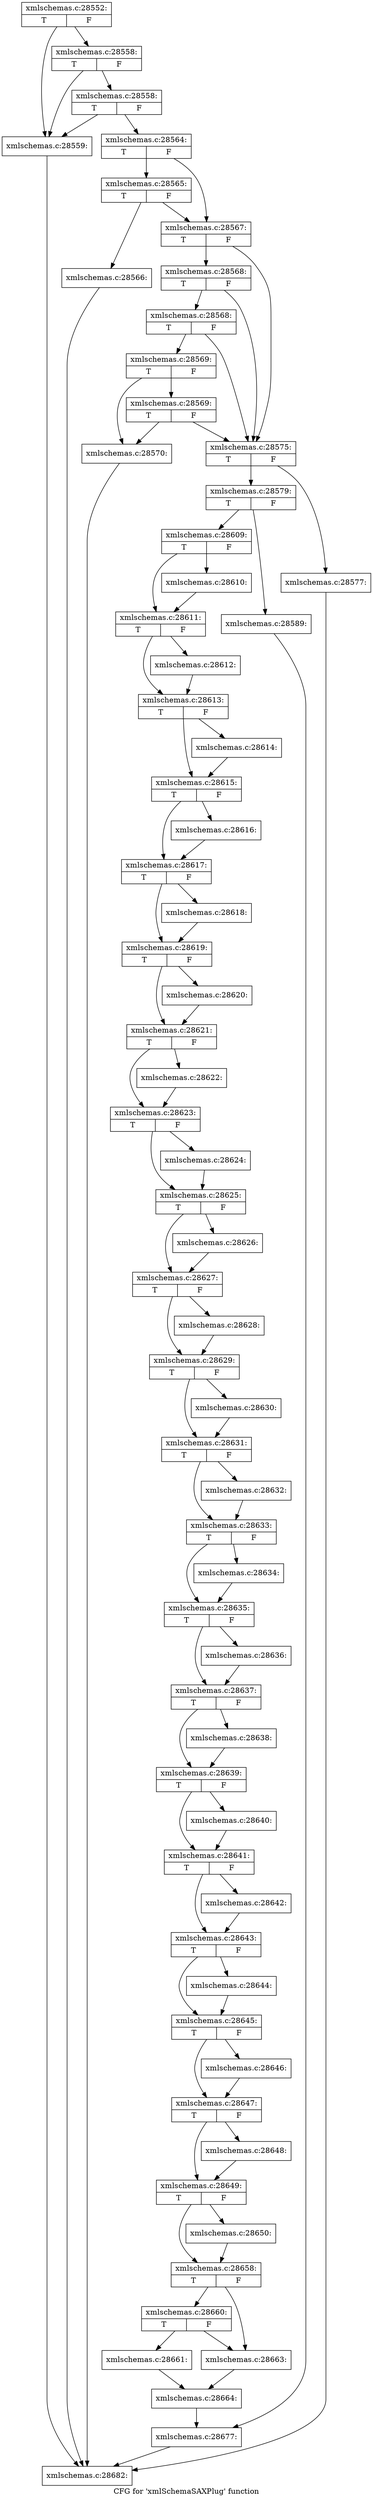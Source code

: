digraph "CFG for 'xmlSchemaSAXPlug' function" {
	label="CFG for 'xmlSchemaSAXPlug' function";

	Node0x476cca0 [shape=record,label="{xmlschemas.c:28552:|{<s0>T|<s1>F}}"];
	Node0x476cca0 -> Node0x4ad37e0;
	Node0x476cca0 -> Node0x4ad3900;
	Node0x4ad3900 [shape=record,label="{xmlschemas.c:28558:|{<s0>T|<s1>F}}"];
	Node0x4ad3900 -> Node0x4ad37e0;
	Node0x4ad3900 -> Node0x4ad3880;
	Node0x4ad3880 [shape=record,label="{xmlschemas.c:28558:|{<s0>T|<s1>F}}"];
	Node0x4ad3880 -> Node0x4ad37e0;
	Node0x4ad3880 -> Node0x4ad3830;
	Node0x4ad37e0 [shape=record,label="{xmlschemas.c:28559:}"];
	Node0x4ad37e0 -> Node0x477b690;
	Node0x4ad3830 [shape=record,label="{xmlschemas.c:28564:|{<s0>T|<s1>F}}"];
	Node0x4ad3830 -> Node0x4ad44c0;
	Node0x4ad3830 -> Node0x4ad4470;
	Node0x4ad44c0 [shape=record,label="{xmlschemas.c:28565:|{<s0>T|<s1>F}}"];
	Node0x4ad44c0 -> Node0x4ad4420;
	Node0x4ad44c0 -> Node0x4ad4470;
	Node0x4ad4420 [shape=record,label="{xmlschemas.c:28566:}"];
	Node0x4ad4420 -> Node0x477b690;
	Node0x4ad4470 [shape=record,label="{xmlschemas.c:28567:|{<s0>T|<s1>F}}"];
	Node0x4ad4470 -> Node0x4ad4ec0;
	Node0x4ad4470 -> Node0x4ad4d70;
	Node0x4ad4ec0 [shape=record,label="{xmlschemas.c:28568:|{<s0>T|<s1>F}}"];
	Node0x4ad4ec0 -> Node0x4ad4e40;
	Node0x4ad4ec0 -> Node0x4ad4d70;
	Node0x4ad4e40 [shape=record,label="{xmlschemas.c:28568:|{<s0>T|<s1>F}}"];
	Node0x4ad4e40 -> Node0x4ad4dc0;
	Node0x4ad4e40 -> Node0x4ad4d70;
	Node0x4ad4dc0 [shape=record,label="{xmlschemas.c:28569:|{<s0>T|<s1>F}}"];
	Node0x4ad4dc0 -> Node0x4ad4d20;
	Node0x4ad4dc0 -> Node0x4ad5860;
	Node0x4ad5860 [shape=record,label="{xmlschemas.c:28569:|{<s0>T|<s1>F}}"];
	Node0x4ad5860 -> Node0x4ad4d20;
	Node0x4ad5860 -> Node0x4ad4d70;
	Node0x4ad4d20 [shape=record,label="{xmlschemas.c:28570:}"];
	Node0x4ad4d20 -> Node0x477b690;
	Node0x4ad4d70 [shape=record,label="{xmlschemas.c:28575:|{<s0>T|<s1>F}}"];
	Node0x4ad4d70 -> Node0x4ad6450;
	Node0x4ad4d70 -> Node0x4ad64a0;
	Node0x4ad6450 [shape=record,label="{xmlschemas.c:28577:}"];
	Node0x4ad6450 -> Node0x477b690;
	Node0x4ad64a0 [shape=record,label="{xmlschemas.c:28579:|{<s0>T|<s1>F}}"];
	Node0x4ad64a0 -> Node0x4ad79b0;
	Node0x4ad64a0 -> Node0x4ad7a50;
	Node0x4ad79b0 [shape=record,label="{xmlschemas.c:28589:}"];
	Node0x4ad79b0 -> Node0x4ad7a00;
	Node0x4ad7a50 [shape=record,label="{xmlschemas.c:28609:|{<s0>T|<s1>F}}"];
	Node0x4ad7a50 -> Node0x4974fe0;
	Node0x4ad7a50 -> Node0x4975030;
	Node0x4974fe0 [shape=record,label="{xmlschemas.c:28610:}"];
	Node0x4974fe0 -> Node0x4975030;
	Node0x4975030 [shape=record,label="{xmlschemas.c:28611:|{<s0>T|<s1>F}}"];
	Node0x4975030 -> Node0x4adab60;
	Node0x4975030 -> Node0x4adafa0;
	Node0x4adab60 [shape=record,label="{xmlschemas.c:28612:}"];
	Node0x4adab60 -> Node0x4adafa0;
	Node0x4adafa0 [shape=record,label="{xmlschemas.c:28613:|{<s0>T|<s1>F}}"];
	Node0x4adafa0 -> Node0x4adb530;
	Node0x4adafa0 -> Node0x4adb870;
	Node0x4adb530 [shape=record,label="{xmlschemas.c:28614:}"];
	Node0x4adb530 -> Node0x4adb870;
	Node0x4adb870 [shape=record,label="{xmlschemas.c:28615:|{<s0>T|<s1>F}}"];
	Node0x4adb870 -> Node0x4adbe00;
	Node0x4adb870 -> Node0x4adbff0;
	Node0x4adbe00 [shape=record,label="{xmlschemas.c:28616:}"];
	Node0x4adbe00 -> Node0x4adbff0;
	Node0x4adbff0 [shape=record,label="{xmlschemas.c:28617:|{<s0>T|<s1>F}}"];
	Node0x4adbff0 -> Node0x4adc6d0;
	Node0x4adbff0 -> Node0x4adc8c0;
	Node0x4adc6d0 [shape=record,label="{xmlschemas.c:28618:}"];
	Node0x4adc6d0 -> Node0x4adc8c0;
	Node0x4adc8c0 [shape=record,label="{xmlschemas.c:28619:|{<s0>T|<s1>F}}"];
	Node0x4adc8c0 -> Node0x4adcfa0;
	Node0x4adc8c0 -> Node0x4add190;
	Node0x4adcfa0 [shape=record,label="{xmlschemas.c:28620:}"];
	Node0x4adcfa0 -> Node0x4add190;
	Node0x4add190 [shape=record,label="{xmlschemas.c:28621:|{<s0>T|<s1>F}}"];
	Node0x4add190 -> Node0x4add870;
	Node0x4add190 -> Node0x4adda60;
	Node0x4add870 [shape=record,label="{xmlschemas.c:28622:}"];
	Node0x4add870 -> Node0x4adda60;
	Node0x4adda60 [shape=record,label="{xmlschemas.c:28623:|{<s0>T|<s1>F}}"];
	Node0x4adda60 -> Node0x4ade140;
	Node0x4adda60 -> Node0x4ade330;
	Node0x4ade140 [shape=record,label="{xmlschemas.c:28624:}"];
	Node0x4ade140 -> Node0x4ade330;
	Node0x4ade330 [shape=record,label="{xmlschemas.c:28625:|{<s0>T|<s1>F}}"];
	Node0x4ade330 -> Node0x4ade9e0;
	Node0x4ade330 -> Node0x4adebd0;
	Node0x4ade9e0 [shape=record,label="{xmlschemas.c:28626:}"];
	Node0x4ade9e0 -> Node0x4adebd0;
	Node0x4adebd0 [shape=record,label="{xmlschemas.c:28627:|{<s0>T|<s1>F}}"];
	Node0x4adebd0 -> Node0x4adf2b0;
	Node0x4adebd0 -> Node0x4adf4a0;
	Node0x4adf2b0 [shape=record,label="{xmlschemas.c:28628:}"];
	Node0x4adf2b0 -> Node0x4adf4a0;
	Node0x4adf4a0 [shape=record,label="{xmlschemas.c:28629:|{<s0>T|<s1>F}}"];
	Node0x4adf4a0 -> Node0x4adfb80;
	Node0x4adf4a0 -> Node0x4adfd70;
	Node0x4adfb80 [shape=record,label="{xmlschemas.c:28630:}"];
	Node0x4adfb80 -> Node0x4adfd70;
	Node0x4adfd70 [shape=record,label="{xmlschemas.c:28631:|{<s0>T|<s1>F}}"];
	Node0x4adfd70 -> Node0x4ae0450;
	Node0x4adfd70 -> Node0x4ae0640;
	Node0x4ae0450 [shape=record,label="{xmlschemas.c:28632:}"];
	Node0x4ae0450 -> Node0x4ae0640;
	Node0x4ae0640 [shape=record,label="{xmlschemas.c:28633:|{<s0>T|<s1>F}}"];
	Node0x4ae0640 -> Node0x4ae0d20;
	Node0x4ae0640 -> Node0x4ae0f10;
	Node0x4ae0d20 [shape=record,label="{xmlschemas.c:28634:}"];
	Node0x4ae0d20 -> Node0x4ae0f10;
	Node0x4ae0f10 [shape=record,label="{xmlschemas.c:28635:|{<s0>T|<s1>F}}"];
	Node0x4ae0f10 -> Node0x45bc360;
	Node0x4ae0f10 -> Node0x4ada5a0;
	Node0x45bc360 [shape=record,label="{xmlschemas.c:28636:}"];
	Node0x45bc360 -> Node0x4ada5a0;
	Node0x4ada5a0 [shape=record,label="{xmlschemas.c:28637:|{<s0>T|<s1>F}}"];
	Node0x4ada5a0 -> Node0x4adacc0;
	Node0x4ada5a0 -> Node0x4ada4f0;
	Node0x4adacc0 [shape=record,label="{xmlschemas.c:28638:}"];
	Node0x4adacc0 -> Node0x4ada4f0;
	Node0x4ada4f0 [shape=record,label="{xmlschemas.c:28639:|{<s0>T|<s1>F}}"];
	Node0x4ada4f0 -> Node0x4ae1c30;
	Node0x4ada4f0 -> Node0x4ae23a0;
	Node0x4ae1c30 [shape=record,label="{xmlschemas.c:28640:}"];
	Node0x4ae1c30 -> Node0x4ae23a0;
	Node0x4ae23a0 [shape=record,label="{xmlschemas.c:28641:|{<s0>T|<s1>F}}"];
	Node0x4ae23a0 -> Node0x4ae37a0;
	Node0x4ae23a0 -> Node0x4ae3ad0;
	Node0x4ae37a0 [shape=record,label="{xmlschemas.c:28642:}"];
	Node0x4ae37a0 -> Node0x4ae3ad0;
	Node0x4ae3ad0 [shape=record,label="{xmlschemas.c:28643:|{<s0>T|<s1>F}}"];
	Node0x4ae3ad0 -> Node0x4ae41e0;
	Node0x4ae3ad0 -> Node0x4ae43d0;
	Node0x4ae41e0 [shape=record,label="{xmlschemas.c:28644:}"];
	Node0x4ae41e0 -> Node0x4ae43d0;
	Node0x4ae43d0 [shape=record,label="{xmlschemas.c:28645:|{<s0>T|<s1>F}}"];
	Node0x4ae43d0 -> Node0x4ae4a80;
	Node0x4ae43d0 -> Node0x4ae4c70;
	Node0x4ae4a80 [shape=record,label="{xmlschemas.c:28646:}"];
	Node0x4ae4a80 -> Node0x4ae4c70;
	Node0x4ae4c70 [shape=record,label="{xmlschemas.c:28647:|{<s0>T|<s1>F}}"];
	Node0x4ae4c70 -> Node0x4ae5320;
	Node0x4ae4c70 -> Node0x4ae5510;
	Node0x4ae5320 [shape=record,label="{xmlschemas.c:28648:}"];
	Node0x4ae5320 -> Node0x4ae5510;
	Node0x4ae5510 [shape=record,label="{xmlschemas.c:28649:|{<s0>T|<s1>F}}"];
	Node0x4ae5510 -> Node0x4ae5bc0;
	Node0x4ae5510 -> Node0x4ae5db0;
	Node0x4ae5bc0 [shape=record,label="{xmlschemas.c:28650:}"];
	Node0x4ae5bc0 -> Node0x4ae5db0;
	Node0x4ae5db0 [shape=record,label="{xmlschemas.c:28658:|{<s0>T|<s1>F}}"];
	Node0x4ae5db0 -> Node0x4ae6c10;
	Node0x4ae5db0 -> Node0x4ae6bc0;
	Node0x4ae6c10 [shape=record,label="{xmlschemas.c:28660:|{<s0>T|<s1>F}}"];
	Node0x4ae6c10 -> Node0x4ae6460;
	Node0x4ae6c10 -> Node0x4ae6bc0;
	Node0x4ae6460 [shape=record,label="{xmlschemas.c:28661:}"];
	Node0x4ae6460 -> Node0x4ae6650;
	Node0x4ae6bc0 [shape=record,label="{xmlschemas.c:28663:}"];
	Node0x4ae6bc0 -> Node0x4ae6650;
	Node0x4ae6650 [shape=record,label="{xmlschemas.c:28664:}"];
	Node0x4ae6650 -> Node0x4ad7a00;
	Node0x4ad7a00 [shape=record,label="{xmlschemas.c:28677:}"];
	Node0x4ad7a00 -> Node0x477b690;
	Node0x477b690 [shape=record,label="{xmlschemas.c:28682:}"];
}
